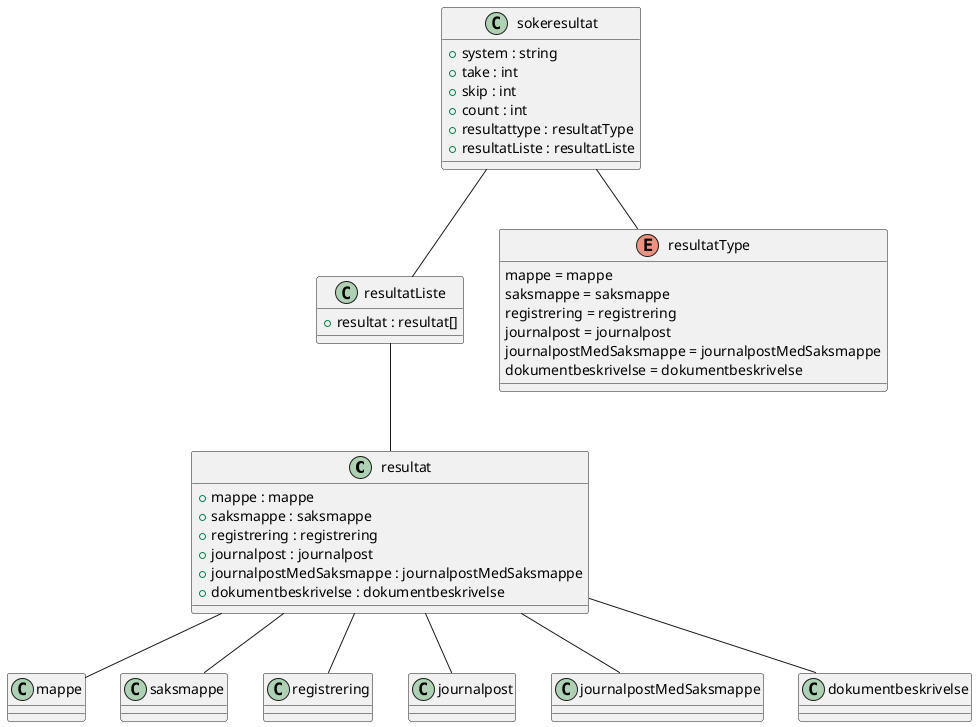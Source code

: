 @startuml

class resultat {
    +mappe : mappe
    +saksmappe : saksmappe
    +registrering : registrering
    +journalpost : journalpost
    +journalpostMedSaksmappe : journalpostMedSaksmappe
    +dokumentbeskrivelse : dokumentbeskrivelse
}
resultat -- mappe
resultat -- saksmappe
resultat -- registrering
resultat -- journalpost
resultat -- journalpostMedSaksmappe
resultat -- dokumentbeskrivelse

class resultatListe {
    +resultat : resultat[]
}
resultatListe -- resultat
enum resultatType {
    mappe = mappe
    saksmappe = saksmappe
    registrering = registrering
    journalpost = journalpost
    journalpostMedSaksmappe = journalpostMedSaksmappe
    dokumentbeskrivelse = dokumentbeskrivelse
}
class sokeresultat {
    +system : string
    +take : int
    +skip : int
    +count : int
    +resultattype : resultatType
    +resultatListe : resultatListe
}
sokeresultat -- resultatType
sokeresultat -- resultatListe

@enduml

